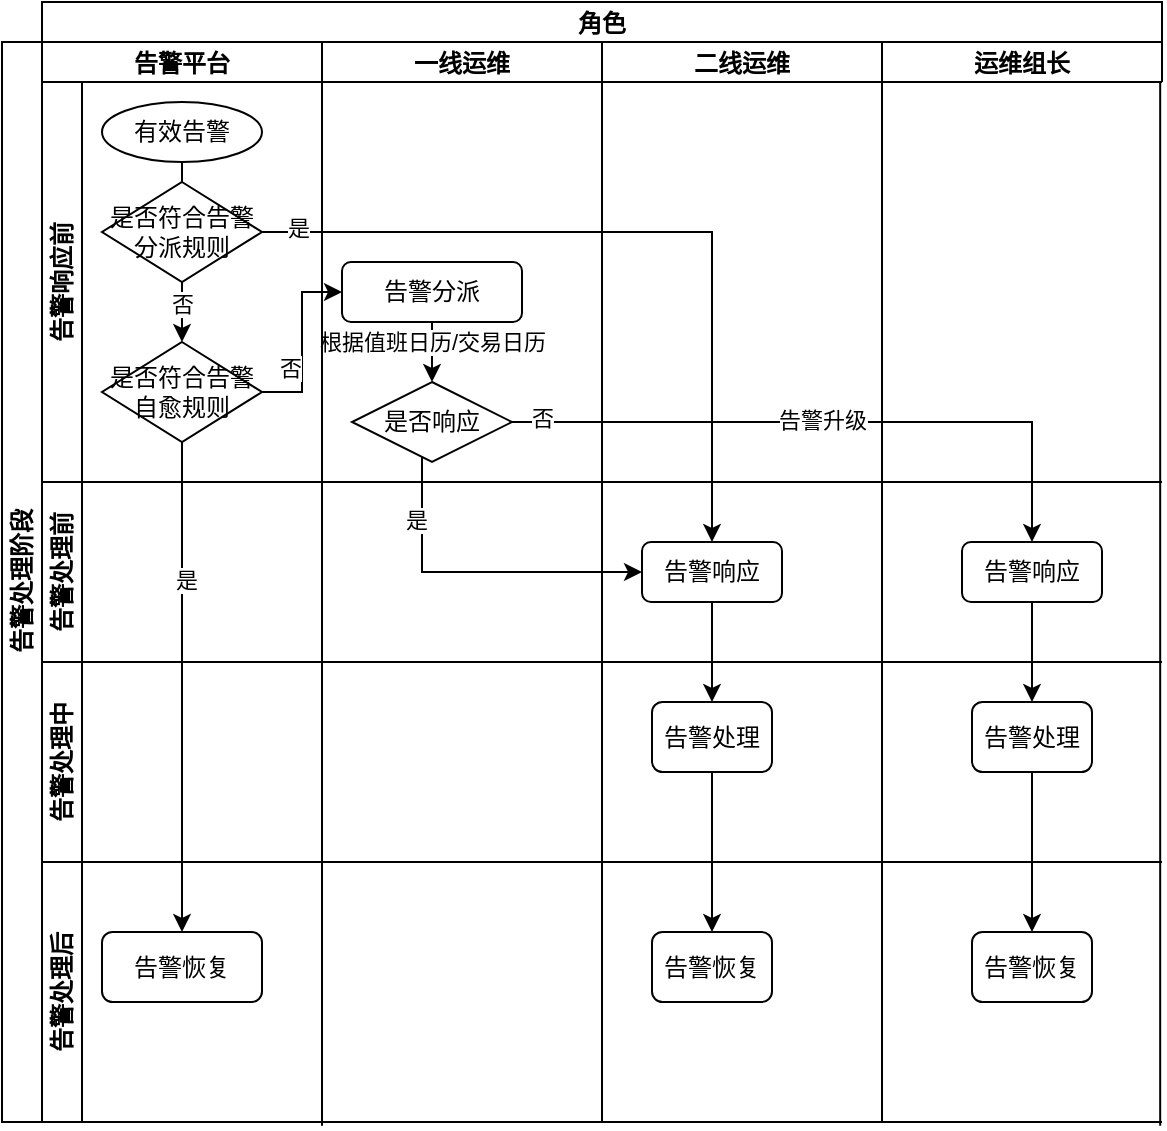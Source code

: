 <mxfile version="24.2.1" type="github">
  <diagram name="第 1 页" id="wJhEwYLGdn9J4YAYP4-m">
    <mxGraphModel dx="867" dy="505" grid="1" gridSize="10" guides="1" tooltips="1" connect="1" arrows="1" fold="1" page="1" pageScale="1" pageWidth="1169" pageHeight="1654" math="0" shadow="0">
      <root>
        <mxCell id="0" />
        <mxCell id="1" parent="0" />
        <mxCell id="CXjMhIONld0SCUVlDwSR-1" value="角色" style="swimlane;" vertex="1" parent="1">
          <mxGeometry x="280" y="40" width="560" height="20" as="geometry" />
        </mxCell>
        <mxCell id="CXjMhIONld0SCUVlDwSR-2" value="告警处理阶段" style="swimlane;childLayout=stackLayout;resizeParent=1;resizeParentMax=0;horizontal=0;startSize=20;horizontalStack=0;html=1;" vertex="1" collapsed="1" parent="1">
          <mxGeometry x="260" y="60" width="20" height="540" as="geometry">
            <mxRectangle x="80" y="320" width="480" height="30" as="alternateBounds" />
          </mxGeometry>
        </mxCell>
        <mxCell id="CXjMhIONld0SCUVlDwSR-3" value="告警平台" style="swimlane;" vertex="1" parent="1">
          <mxGeometry x="280" y="60" width="140" height="20" as="geometry" />
        </mxCell>
        <mxCell id="CXjMhIONld0SCUVlDwSR-4" value="一线运维" style="swimlane;" vertex="1" parent="1">
          <mxGeometry x="420" y="60" width="140" height="20" as="geometry" />
        </mxCell>
        <mxCell id="CXjMhIONld0SCUVlDwSR-5" value="二线运维" style="swimlane;startSize=23;" vertex="1" parent="1">
          <mxGeometry x="560" y="60" width="140" height="20" as="geometry" />
        </mxCell>
        <mxCell id="CXjMhIONld0SCUVlDwSR-6" value="运维组长" style="swimlane;startSize=23;" vertex="1" parent="1">
          <mxGeometry x="700" y="60" width="140" height="20" as="geometry" />
        </mxCell>
        <mxCell id="CXjMhIONld0SCUVlDwSR-20" value="告警响应前" style="swimlane;horizontal=0;whiteSpace=wrap;html=1;startSize=23;" vertex="1" parent="1">
          <mxGeometry x="280" y="80" width="20" height="200" as="geometry" />
        </mxCell>
        <mxCell id="CXjMhIONld0SCUVlDwSR-21" value="告警处理前" style="swimlane;horizontal=0;whiteSpace=wrap;html=1;startSize=23;" vertex="1" parent="1">
          <mxGeometry x="280" y="280" width="20" height="90" as="geometry" />
        </mxCell>
        <mxCell id="CXjMhIONld0SCUVlDwSR-22" value="告警处理中" style="swimlane;horizontal=0;whiteSpace=wrap;html=1;startSize=23;" vertex="1" parent="1">
          <mxGeometry x="280" y="370" width="20" height="100" as="geometry" />
        </mxCell>
        <mxCell id="CXjMhIONld0SCUVlDwSR-23" value="告警处理后" style="swimlane;horizontal=0;whiteSpace=wrap;html=1;startSize=23;" vertex="1" parent="1">
          <mxGeometry x="280" y="470" width="20" height="130" as="geometry" />
        </mxCell>
        <mxCell id="CXjMhIONld0SCUVlDwSR-27" value="" style="edgeStyle=orthogonalEdgeStyle;rounded=0;orthogonalLoop=1;jettySize=auto;html=1;" edge="1" parent="1" source="CXjMhIONld0SCUVlDwSR-24" target="CXjMhIONld0SCUVlDwSR-26">
          <mxGeometry relative="1" as="geometry" />
        </mxCell>
        <mxCell id="CXjMhIONld0SCUVlDwSR-32" value="否" style="edgeLabel;html=1;align=center;verticalAlign=middle;resizable=0;points=[];" vertex="1" connectable="0" parent="CXjMhIONld0SCUVlDwSR-27">
          <mxGeometry x="0.7" y="2" relative="1" as="geometry">
            <mxPoint x="-2" y="-6" as="offset" />
          </mxGeometry>
        </mxCell>
        <mxCell id="CXjMhIONld0SCUVlDwSR-24" value="有效告警" style="ellipse;whiteSpace=wrap;html=1;" vertex="1" parent="1">
          <mxGeometry x="310" y="90" width="80" height="30" as="geometry" />
        </mxCell>
        <mxCell id="CXjMhIONld0SCUVlDwSR-30" style="edgeStyle=orthogonalEdgeStyle;rounded=0;orthogonalLoop=1;jettySize=auto;html=1;entryX=0.5;entryY=0;entryDx=0;entryDy=0;" edge="1" parent="1" source="CXjMhIONld0SCUVlDwSR-25" target="CXjMhIONld0SCUVlDwSR-29">
          <mxGeometry relative="1" as="geometry" />
        </mxCell>
        <mxCell id="CXjMhIONld0SCUVlDwSR-31" value="是" style="edgeLabel;html=1;align=center;verticalAlign=middle;resizable=0;points=[];" vertex="1" connectable="0" parent="CXjMhIONld0SCUVlDwSR-30">
          <mxGeometry x="-0.908" y="2" relative="1" as="geometry">
            <mxPoint as="offset" />
          </mxGeometry>
        </mxCell>
        <mxCell id="CXjMhIONld0SCUVlDwSR-25" value="是否符合告警分派规则" style="rhombus;whiteSpace=wrap;html=1;" vertex="1" parent="1">
          <mxGeometry x="310" y="130" width="80" height="50" as="geometry" />
        </mxCell>
        <mxCell id="CXjMhIONld0SCUVlDwSR-39" value="" style="edgeStyle=orthogonalEdgeStyle;rounded=0;orthogonalLoop=1;jettySize=auto;html=1;entryX=0;entryY=0.5;entryDx=0;entryDy=0;" edge="1" parent="1" source="CXjMhIONld0SCUVlDwSR-26" target="CXjMhIONld0SCUVlDwSR-38">
          <mxGeometry relative="1" as="geometry" />
        </mxCell>
        <mxCell id="CXjMhIONld0SCUVlDwSR-44" value="否" style="edgeLabel;html=1;align=center;verticalAlign=middle;resizable=0;points=[];" vertex="1" connectable="0" parent="CXjMhIONld0SCUVlDwSR-39">
          <mxGeometry x="-0.257" y="1" relative="1" as="geometry">
            <mxPoint x="-5" y="1" as="offset" />
          </mxGeometry>
        </mxCell>
        <mxCell id="CXjMhIONld0SCUVlDwSR-43" value="" style="edgeStyle=orthogonalEdgeStyle;rounded=0;orthogonalLoop=1;jettySize=auto;html=1;" edge="1" parent="1" source="CXjMhIONld0SCUVlDwSR-26" target="CXjMhIONld0SCUVlDwSR-42">
          <mxGeometry relative="1" as="geometry" />
        </mxCell>
        <mxCell id="CXjMhIONld0SCUVlDwSR-45" value="是" style="edgeLabel;html=1;align=center;verticalAlign=middle;resizable=0;points=[];" vertex="1" connectable="0" parent="CXjMhIONld0SCUVlDwSR-43">
          <mxGeometry x="-0.442" y="2" relative="1" as="geometry">
            <mxPoint as="offset" />
          </mxGeometry>
        </mxCell>
        <mxCell id="CXjMhIONld0SCUVlDwSR-26" value="是否符合告警自愈规则" style="rhombus;whiteSpace=wrap;html=1;" vertex="1" parent="1">
          <mxGeometry x="310" y="210" width="80" height="50" as="geometry" />
        </mxCell>
        <mxCell id="CXjMhIONld0SCUVlDwSR-35" value="" style="edgeStyle=orthogonalEdgeStyle;rounded=0;orthogonalLoop=1;jettySize=auto;html=1;" edge="1" parent="1" source="CXjMhIONld0SCUVlDwSR-29" target="CXjMhIONld0SCUVlDwSR-34">
          <mxGeometry relative="1" as="geometry" />
        </mxCell>
        <mxCell id="CXjMhIONld0SCUVlDwSR-29" value="告警响应" style="rounded=1;whiteSpace=wrap;html=1;" vertex="1" parent="1">
          <mxGeometry x="580" y="310" width="70" height="30" as="geometry" />
        </mxCell>
        <mxCell id="CXjMhIONld0SCUVlDwSR-33" style="edgeStyle=orthogonalEdgeStyle;rounded=0;orthogonalLoop=1;jettySize=auto;html=1;exitX=0.5;exitY=1;exitDx=0;exitDy=0;" edge="1" parent="1" source="CXjMhIONld0SCUVlDwSR-21" target="CXjMhIONld0SCUVlDwSR-21">
          <mxGeometry relative="1" as="geometry" />
        </mxCell>
        <mxCell id="CXjMhIONld0SCUVlDwSR-37" value="" style="edgeStyle=orthogonalEdgeStyle;rounded=0;orthogonalLoop=1;jettySize=auto;html=1;" edge="1" parent="1" source="CXjMhIONld0SCUVlDwSR-34" target="CXjMhIONld0SCUVlDwSR-36">
          <mxGeometry relative="1" as="geometry" />
        </mxCell>
        <mxCell id="CXjMhIONld0SCUVlDwSR-34" value="告警处理" style="whiteSpace=wrap;html=1;rounded=1;" vertex="1" parent="1">
          <mxGeometry x="585" y="390" width="60" height="35" as="geometry" />
        </mxCell>
        <mxCell id="CXjMhIONld0SCUVlDwSR-36" value="告警恢复" style="whiteSpace=wrap;html=1;rounded=1;" vertex="1" parent="1">
          <mxGeometry x="585" y="505" width="60" height="35" as="geometry" />
        </mxCell>
        <mxCell id="CXjMhIONld0SCUVlDwSR-51" value="" style="edgeStyle=orthogonalEdgeStyle;rounded=0;orthogonalLoop=1;jettySize=auto;html=1;" edge="1" parent="1" source="CXjMhIONld0SCUVlDwSR-38" target="CXjMhIONld0SCUVlDwSR-48">
          <mxGeometry relative="1" as="geometry" />
        </mxCell>
        <mxCell id="CXjMhIONld0SCUVlDwSR-55" value="根据值班日历/交易日历" style="edgeLabel;html=1;align=center;verticalAlign=middle;resizable=0;points=[];" vertex="1" connectable="0" parent="CXjMhIONld0SCUVlDwSR-51">
          <mxGeometry x="-0.619" relative="1" as="geometry">
            <mxPoint as="offset" />
          </mxGeometry>
        </mxCell>
        <mxCell id="CXjMhIONld0SCUVlDwSR-38" value="告警分派" style="whiteSpace=wrap;html=1;rounded=1;" vertex="1" parent="1">
          <mxGeometry x="430" y="170" width="90" height="30" as="geometry" />
        </mxCell>
        <mxCell id="CXjMhIONld0SCUVlDwSR-42" value="告警恢复" style="rounded=1;whiteSpace=wrap;html=1;" vertex="1" parent="1">
          <mxGeometry x="310" y="505" width="80" height="35" as="geometry" />
        </mxCell>
        <mxCell id="CXjMhIONld0SCUVlDwSR-56" style="edgeStyle=orthogonalEdgeStyle;rounded=0;orthogonalLoop=1;jettySize=auto;html=1;entryX=0.5;entryY=0;entryDx=0;entryDy=0;" edge="1" parent="1" source="CXjMhIONld0SCUVlDwSR-48" target="CXjMhIONld0SCUVlDwSR-54">
          <mxGeometry relative="1" as="geometry" />
        </mxCell>
        <mxCell id="CXjMhIONld0SCUVlDwSR-57" value="否" style="edgeLabel;html=1;align=center;verticalAlign=middle;resizable=0;points=[];" vertex="1" connectable="0" parent="CXjMhIONld0SCUVlDwSR-56">
          <mxGeometry x="-0.854" y="2" relative="1" as="geometry">
            <mxPoint x="-9" as="offset" />
          </mxGeometry>
        </mxCell>
        <mxCell id="CXjMhIONld0SCUVlDwSR-58" value="告警升级" style="edgeLabel;html=1;align=center;verticalAlign=middle;resizable=0;points=[];" vertex="1" connectable="0" parent="CXjMhIONld0SCUVlDwSR-56">
          <mxGeometry x="0.105" y="1" relative="1" as="geometry">
            <mxPoint x="-22" as="offset" />
          </mxGeometry>
        </mxCell>
        <mxCell id="CXjMhIONld0SCUVlDwSR-71" style="edgeStyle=orthogonalEdgeStyle;rounded=0;orthogonalLoop=1;jettySize=auto;html=1;entryX=0;entryY=0.5;entryDx=0;entryDy=0;" edge="1" parent="1" source="CXjMhIONld0SCUVlDwSR-48" target="CXjMhIONld0SCUVlDwSR-29">
          <mxGeometry relative="1" as="geometry">
            <Array as="points">
              <mxPoint x="470" y="325" />
            </Array>
          </mxGeometry>
        </mxCell>
        <mxCell id="CXjMhIONld0SCUVlDwSR-72" value="是" style="edgeLabel;html=1;align=center;verticalAlign=middle;resizable=0;points=[];" vertex="1" connectable="0" parent="CXjMhIONld0SCUVlDwSR-71">
          <mxGeometry x="-0.623" y="-3" relative="1" as="geometry">
            <mxPoint as="offset" />
          </mxGeometry>
        </mxCell>
        <mxCell id="CXjMhIONld0SCUVlDwSR-48" value="是否响应" style="rhombus;whiteSpace=wrap;html=1;rounded=0;" vertex="1" parent="1">
          <mxGeometry x="435" y="230" width="80" height="40" as="geometry" />
        </mxCell>
        <mxCell id="CXjMhIONld0SCUVlDwSR-60" value="" style="edgeStyle=orthogonalEdgeStyle;rounded=0;orthogonalLoop=1;jettySize=auto;html=1;" edge="1" parent="1" source="CXjMhIONld0SCUVlDwSR-54" target="CXjMhIONld0SCUVlDwSR-59">
          <mxGeometry relative="1" as="geometry" />
        </mxCell>
        <mxCell id="CXjMhIONld0SCUVlDwSR-54" value="告警响应" style="rounded=1;whiteSpace=wrap;html=1;" vertex="1" parent="1">
          <mxGeometry x="740" y="310" width="70" height="30" as="geometry" />
        </mxCell>
        <mxCell id="CXjMhIONld0SCUVlDwSR-62" value="" style="edgeStyle=orthogonalEdgeStyle;rounded=0;orthogonalLoop=1;jettySize=auto;html=1;" edge="1" parent="1" source="CXjMhIONld0SCUVlDwSR-59" target="CXjMhIONld0SCUVlDwSR-61">
          <mxGeometry relative="1" as="geometry" />
        </mxCell>
        <mxCell id="CXjMhIONld0SCUVlDwSR-59" value="告警处理" style="whiteSpace=wrap;html=1;rounded=1;" vertex="1" parent="1">
          <mxGeometry x="745" y="390" width="60" height="35" as="geometry" />
        </mxCell>
        <mxCell id="CXjMhIONld0SCUVlDwSR-61" value="告警恢复" style="whiteSpace=wrap;html=1;rounded=1;" vertex="1" parent="1">
          <mxGeometry x="745" y="505" width="60" height="35" as="geometry" />
        </mxCell>
        <mxCell id="CXjMhIONld0SCUVlDwSR-63" value="" style="endArrow=none;html=1;rounded=0;" edge="1" parent="1">
          <mxGeometry width="50" height="50" relative="1" as="geometry">
            <mxPoint x="420" y="601.818" as="sourcePoint" />
            <mxPoint x="420" y="80" as="targetPoint" />
          </mxGeometry>
        </mxCell>
        <mxCell id="CXjMhIONld0SCUVlDwSR-64" value="" style="endArrow=none;html=1;rounded=0;" edge="1" parent="1">
          <mxGeometry width="50" height="50" relative="1" as="geometry">
            <mxPoint x="560" y="599.998" as="sourcePoint" />
            <mxPoint x="560" y="78.18" as="targetPoint" />
          </mxGeometry>
        </mxCell>
        <mxCell id="CXjMhIONld0SCUVlDwSR-65" value="" style="endArrow=none;html=1;rounded=0;" edge="1" parent="1">
          <mxGeometry width="50" height="50" relative="1" as="geometry">
            <mxPoint x="700" y="599.998" as="sourcePoint" />
            <mxPoint x="700" y="78.18" as="targetPoint" />
          </mxGeometry>
        </mxCell>
        <mxCell id="CXjMhIONld0SCUVlDwSR-66" value="" style="endArrow=none;html=1;rounded=0;" edge="1" parent="1">
          <mxGeometry width="50" height="50" relative="1" as="geometry">
            <mxPoint x="839.09" y="601.818" as="sourcePoint" />
            <mxPoint x="839.09" y="80" as="targetPoint" />
          </mxGeometry>
        </mxCell>
        <mxCell id="CXjMhIONld0SCUVlDwSR-67" value="" style="endArrow=none;html=1;rounded=0;exitX=1;exitY=1;exitDx=0;exitDy=0;" edge="1" parent="1" source="CXjMhIONld0SCUVlDwSR-23">
          <mxGeometry width="50" height="50" relative="1" as="geometry">
            <mxPoint x="330" y="650" as="sourcePoint" />
            <mxPoint x="840" y="600" as="targetPoint" />
          </mxGeometry>
        </mxCell>
        <mxCell id="CXjMhIONld0SCUVlDwSR-68" value="" style="endArrow=none;html=1;rounded=0;exitX=1;exitY=1;exitDx=0;exitDy=0;" edge="1" parent="1">
          <mxGeometry width="50" height="50" relative="1" as="geometry">
            <mxPoint x="300" y="470" as="sourcePoint" />
            <mxPoint x="840" y="470" as="targetPoint" />
          </mxGeometry>
        </mxCell>
        <mxCell id="CXjMhIONld0SCUVlDwSR-69" value="" style="endArrow=none;html=1;rounded=0;exitX=1;exitY=1;exitDx=0;exitDy=0;" edge="1" parent="1">
          <mxGeometry width="50" height="50" relative="1" as="geometry">
            <mxPoint x="300" y="280" as="sourcePoint" />
            <mxPoint x="840" y="280" as="targetPoint" />
          </mxGeometry>
        </mxCell>
        <mxCell id="CXjMhIONld0SCUVlDwSR-70" value="" style="endArrow=none;html=1;rounded=0;exitX=1;exitY=1;exitDx=0;exitDy=0;" edge="1" parent="1">
          <mxGeometry width="50" height="50" relative="1" as="geometry">
            <mxPoint x="300" y="370" as="sourcePoint" />
            <mxPoint x="840" y="370" as="targetPoint" />
          </mxGeometry>
        </mxCell>
      </root>
    </mxGraphModel>
  </diagram>
</mxfile>
